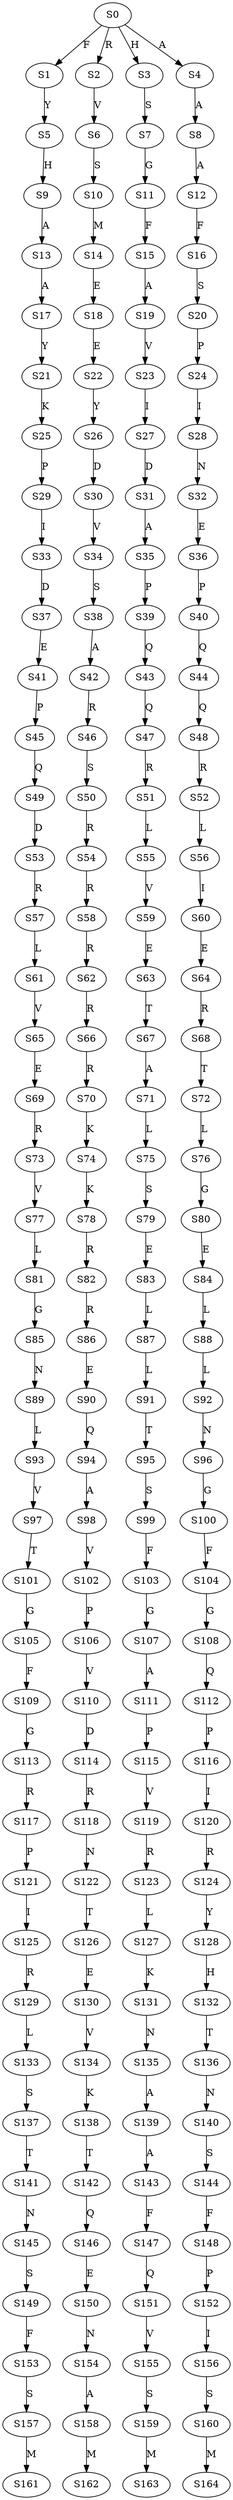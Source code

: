 strict digraph  {
	S0 -> S1 [ label = F ];
	S0 -> S2 [ label = R ];
	S0 -> S3 [ label = H ];
	S0 -> S4 [ label = A ];
	S1 -> S5 [ label = Y ];
	S2 -> S6 [ label = V ];
	S3 -> S7 [ label = S ];
	S4 -> S8 [ label = A ];
	S5 -> S9 [ label = H ];
	S6 -> S10 [ label = S ];
	S7 -> S11 [ label = G ];
	S8 -> S12 [ label = A ];
	S9 -> S13 [ label = A ];
	S10 -> S14 [ label = M ];
	S11 -> S15 [ label = F ];
	S12 -> S16 [ label = F ];
	S13 -> S17 [ label = A ];
	S14 -> S18 [ label = E ];
	S15 -> S19 [ label = A ];
	S16 -> S20 [ label = S ];
	S17 -> S21 [ label = Y ];
	S18 -> S22 [ label = E ];
	S19 -> S23 [ label = V ];
	S20 -> S24 [ label = P ];
	S21 -> S25 [ label = K ];
	S22 -> S26 [ label = Y ];
	S23 -> S27 [ label = I ];
	S24 -> S28 [ label = I ];
	S25 -> S29 [ label = P ];
	S26 -> S30 [ label = D ];
	S27 -> S31 [ label = D ];
	S28 -> S32 [ label = N ];
	S29 -> S33 [ label = I ];
	S30 -> S34 [ label = V ];
	S31 -> S35 [ label = A ];
	S32 -> S36 [ label = E ];
	S33 -> S37 [ label = D ];
	S34 -> S38 [ label = S ];
	S35 -> S39 [ label = P ];
	S36 -> S40 [ label = P ];
	S37 -> S41 [ label = E ];
	S38 -> S42 [ label = A ];
	S39 -> S43 [ label = Q ];
	S40 -> S44 [ label = Q ];
	S41 -> S45 [ label = P ];
	S42 -> S46 [ label = R ];
	S43 -> S47 [ label = Q ];
	S44 -> S48 [ label = Q ];
	S45 -> S49 [ label = Q ];
	S46 -> S50 [ label = S ];
	S47 -> S51 [ label = R ];
	S48 -> S52 [ label = R ];
	S49 -> S53 [ label = D ];
	S50 -> S54 [ label = R ];
	S51 -> S55 [ label = L ];
	S52 -> S56 [ label = L ];
	S53 -> S57 [ label = R ];
	S54 -> S58 [ label = R ];
	S55 -> S59 [ label = V ];
	S56 -> S60 [ label = I ];
	S57 -> S61 [ label = L ];
	S58 -> S62 [ label = R ];
	S59 -> S63 [ label = E ];
	S60 -> S64 [ label = E ];
	S61 -> S65 [ label = V ];
	S62 -> S66 [ label = R ];
	S63 -> S67 [ label = T ];
	S64 -> S68 [ label = R ];
	S65 -> S69 [ label = E ];
	S66 -> S70 [ label = R ];
	S67 -> S71 [ label = A ];
	S68 -> S72 [ label = T ];
	S69 -> S73 [ label = R ];
	S70 -> S74 [ label = K ];
	S71 -> S75 [ label = L ];
	S72 -> S76 [ label = L ];
	S73 -> S77 [ label = V ];
	S74 -> S78 [ label = K ];
	S75 -> S79 [ label = S ];
	S76 -> S80 [ label = G ];
	S77 -> S81 [ label = L ];
	S78 -> S82 [ label = R ];
	S79 -> S83 [ label = E ];
	S80 -> S84 [ label = E ];
	S81 -> S85 [ label = G ];
	S82 -> S86 [ label = R ];
	S83 -> S87 [ label = L ];
	S84 -> S88 [ label = L ];
	S85 -> S89 [ label = N ];
	S86 -> S90 [ label = E ];
	S87 -> S91 [ label = L ];
	S88 -> S92 [ label = L ];
	S89 -> S93 [ label = L ];
	S90 -> S94 [ label = Q ];
	S91 -> S95 [ label = T ];
	S92 -> S96 [ label = N ];
	S93 -> S97 [ label = V ];
	S94 -> S98 [ label = A ];
	S95 -> S99 [ label = S ];
	S96 -> S100 [ label = G ];
	S97 -> S101 [ label = T ];
	S98 -> S102 [ label = V ];
	S99 -> S103 [ label = F ];
	S100 -> S104 [ label = F ];
	S101 -> S105 [ label = G ];
	S102 -> S106 [ label = P ];
	S103 -> S107 [ label = G ];
	S104 -> S108 [ label = G ];
	S105 -> S109 [ label = F ];
	S106 -> S110 [ label = V ];
	S107 -> S111 [ label = A ];
	S108 -> S112 [ label = Q ];
	S109 -> S113 [ label = G ];
	S110 -> S114 [ label = D ];
	S111 -> S115 [ label = P ];
	S112 -> S116 [ label = P ];
	S113 -> S117 [ label = R ];
	S114 -> S118 [ label = R ];
	S115 -> S119 [ label = V ];
	S116 -> S120 [ label = I ];
	S117 -> S121 [ label = P ];
	S118 -> S122 [ label = N ];
	S119 -> S123 [ label = R ];
	S120 -> S124 [ label = R ];
	S121 -> S125 [ label = I ];
	S122 -> S126 [ label = T ];
	S123 -> S127 [ label = L ];
	S124 -> S128 [ label = Y ];
	S125 -> S129 [ label = R ];
	S126 -> S130 [ label = E ];
	S127 -> S131 [ label = K ];
	S128 -> S132 [ label = H ];
	S129 -> S133 [ label = L ];
	S130 -> S134 [ label = V ];
	S131 -> S135 [ label = N ];
	S132 -> S136 [ label = T ];
	S133 -> S137 [ label = S ];
	S134 -> S138 [ label = K ];
	S135 -> S139 [ label = A ];
	S136 -> S140 [ label = N ];
	S137 -> S141 [ label = T ];
	S138 -> S142 [ label = T ];
	S139 -> S143 [ label = A ];
	S140 -> S144 [ label = S ];
	S141 -> S145 [ label = N ];
	S142 -> S146 [ label = Q ];
	S143 -> S147 [ label = F ];
	S144 -> S148 [ label = F ];
	S145 -> S149 [ label = S ];
	S146 -> S150 [ label = E ];
	S147 -> S151 [ label = Q ];
	S148 -> S152 [ label = P ];
	S149 -> S153 [ label = F ];
	S150 -> S154 [ label = N ];
	S151 -> S155 [ label = V ];
	S152 -> S156 [ label = I ];
	S153 -> S157 [ label = S ];
	S154 -> S158 [ label = A ];
	S155 -> S159 [ label = S ];
	S156 -> S160 [ label = S ];
	S157 -> S161 [ label = M ];
	S158 -> S162 [ label = M ];
	S159 -> S163 [ label = M ];
	S160 -> S164 [ label = M ];
}
